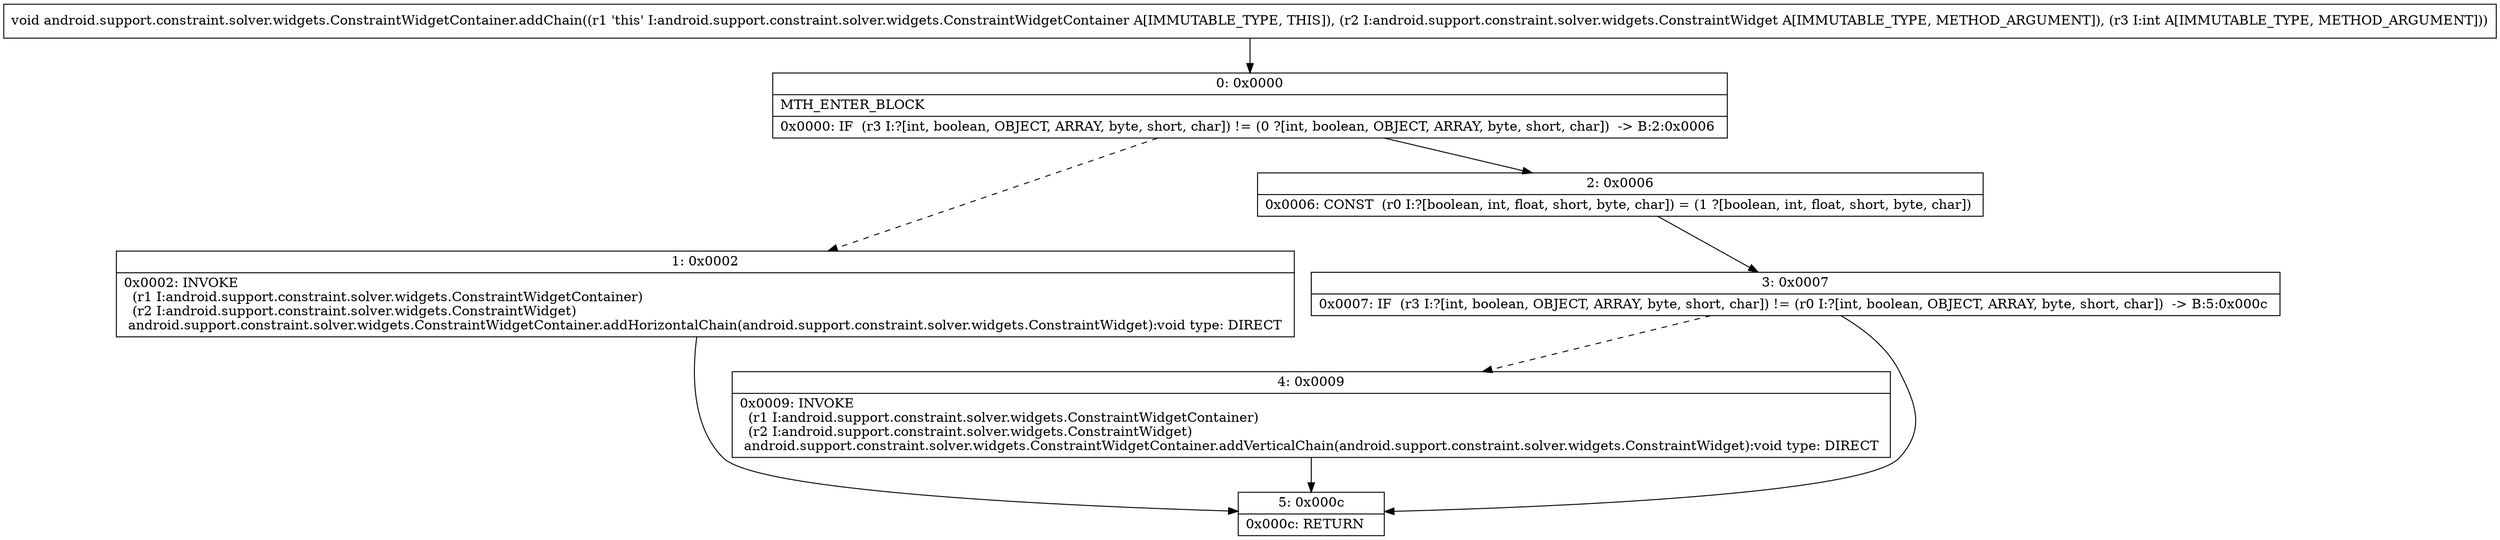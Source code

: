 digraph "CFG forandroid.support.constraint.solver.widgets.ConstraintWidgetContainer.addChain(Landroid\/support\/constraint\/solver\/widgets\/ConstraintWidget;I)V" {
Node_0 [shape=record,label="{0\:\ 0x0000|MTH_ENTER_BLOCK\l|0x0000: IF  (r3 I:?[int, boolean, OBJECT, ARRAY, byte, short, char]) != (0 ?[int, boolean, OBJECT, ARRAY, byte, short, char])  \-\> B:2:0x0006 \l}"];
Node_1 [shape=record,label="{1\:\ 0x0002|0x0002: INVOKE  \l  (r1 I:android.support.constraint.solver.widgets.ConstraintWidgetContainer)\l  (r2 I:android.support.constraint.solver.widgets.ConstraintWidget)\l android.support.constraint.solver.widgets.ConstraintWidgetContainer.addHorizontalChain(android.support.constraint.solver.widgets.ConstraintWidget):void type: DIRECT \l}"];
Node_2 [shape=record,label="{2\:\ 0x0006|0x0006: CONST  (r0 I:?[boolean, int, float, short, byte, char]) = (1 ?[boolean, int, float, short, byte, char]) \l}"];
Node_3 [shape=record,label="{3\:\ 0x0007|0x0007: IF  (r3 I:?[int, boolean, OBJECT, ARRAY, byte, short, char]) != (r0 I:?[int, boolean, OBJECT, ARRAY, byte, short, char])  \-\> B:5:0x000c \l}"];
Node_4 [shape=record,label="{4\:\ 0x0009|0x0009: INVOKE  \l  (r1 I:android.support.constraint.solver.widgets.ConstraintWidgetContainer)\l  (r2 I:android.support.constraint.solver.widgets.ConstraintWidget)\l android.support.constraint.solver.widgets.ConstraintWidgetContainer.addVerticalChain(android.support.constraint.solver.widgets.ConstraintWidget):void type: DIRECT \l}"];
Node_5 [shape=record,label="{5\:\ 0x000c|0x000c: RETURN   \l}"];
MethodNode[shape=record,label="{void android.support.constraint.solver.widgets.ConstraintWidgetContainer.addChain((r1 'this' I:android.support.constraint.solver.widgets.ConstraintWidgetContainer A[IMMUTABLE_TYPE, THIS]), (r2 I:android.support.constraint.solver.widgets.ConstraintWidget A[IMMUTABLE_TYPE, METHOD_ARGUMENT]), (r3 I:int A[IMMUTABLE_TYPE, METHOD_ARGUMENT])) }"];
MethodNode -> Node_0;
Node_0 -> Node_1[style=dashed];
Node_0 -> Node_2;
Node_1 -> Node_5;
Node_2 -> Node_3;
Node_3 -> Node_4[style=dashed];
Node_3 -> Node_5;
Node_4 -> Node_5;
}

